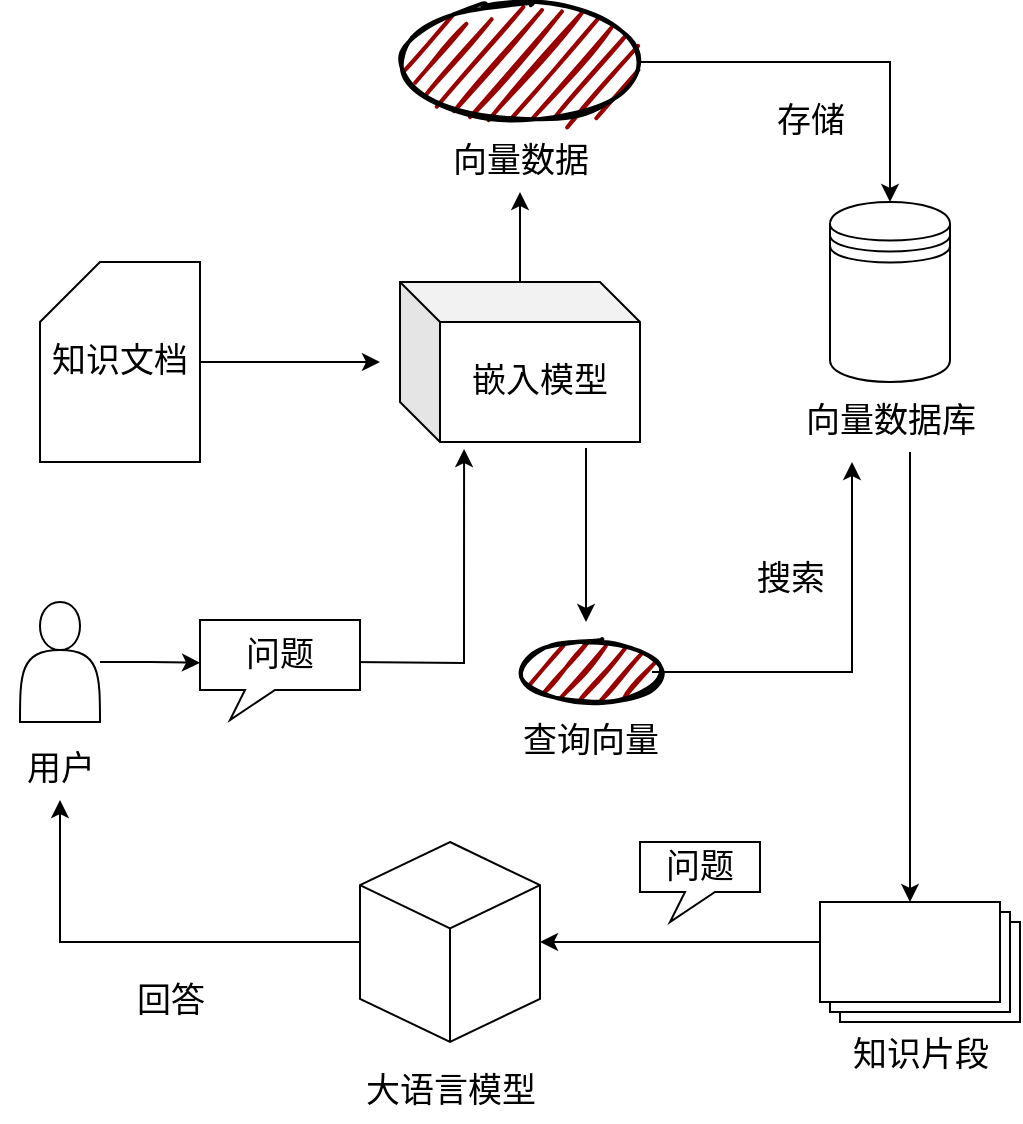 <mxfile version="20.3.0" type="device"><diagram id="zycCm5ePlf9Ex2yHw0OD" name="第 1 页"><mxGraphModel dx="942" dy="677" grid="1" gridSize="10" guides="1" tooltips="1" connect="1" arrows="1" fold="1" page="1" pageScale="1" pageWidth="583" pageHeight="827" math="0" shadow="0"><root><mxCell id="0"/><mxCell id="1" parent="0"/><mxCell id="Z76erCtYKiAIj8Oo3aCz-3" style="edgeStyle=orthogonalEdgeStyle;rounded=0;orthogonalLoop=1;jettySize=auto;html=1;fontSize=17;fontStyle=0" parent="1" source="Z76erCtYKiAIj8Oo3aCz-1" edge="1"><mxGeometry relative="1" as="geometry"><mxPoint x="210" y="190" as="targetPoint"/></mxGeometry></mxCell><mxCell id="Z76erCtYKiAIj8Oo3aCz-1" value="知识文档" style="shape=card;whiteSpace=wrap;html=1;fontSize=17;fontStyle=0" parent="1" vertex="1"><mxGeometry x="40" y="140" width="80" height="100" as="geometry"/></mxCell><mxCell id="Z76erCtYKiAIj8Oo3aCz-7" style="edgeStyle=orthogonalEdgeStyle;rounded=0;orthogonalLoop=1;jettySize=auto;html=1;fontSize=17;fontStyle=0" parent="1" source="Z76erCtYKiAIj8Oo3aCz-2" target="Z76erCtYKiAIj8Oo3aCz-6" edge="1"><mxGeometry relative="1" as="geometry"/></mxCell><mxCell id="Z76erCtYKiAIj8Oo3aCz-2" value="嵌入模型" style="shape=cube;whiteSpace=wrap;html=1;boundedLbl=1;backgroundOutline=1;darkOpacity=0.05;darkOpacity2=0.1;fontSize=17;fontStyle=0" parent="1" vertex="1"><mxGeometry x="220" y="150" width="120" height="80" as="geometry"/></mxCell><mxCell id="Z76erCtYKiAIj8Oo3aCz-11" style="edgeStyle=orthogonalEdgeStyle;rounded=0;orthogonalLoop=1;jettySize=auto;html=1;fontSize=17;fontStyle=0" parent="1" source="Z76erCtYKiAIj8Oo3aCz-5" target="Z76erCtYKiAIj8Oo3aCz-8" edge="1"><mxGeometry relative="1" as="geometry"/></mxCell><mxCell id="Z76erCtYKiAIj8Oo3aCz-5" value="" style="ellipse;whiteSpace=wrap;html=1;strokeWidth=2;fillWeight=2;hachureGap=8;fillColor=#990000;fillStyle=dots;sketch=1;fontSize=17;fontStyle=0" parent="1" vertex="1"><mxGeometry x="220" y="10" width="120" height="60" as="geometry"/></mxCell><mxCell id="Z76erCtYKiAIj8Oo3aCz-6" value="向量数据" style="text;html=1;align=center;verticalAlign=middle;resizable=0;points=[];autosize=1;strokeColor=none;fillColor=none;fontSize=17;fontStyle=0" parent="1" vertex="1"><mxGeometry x="235" y="75" width="90" height="30" as="geometry"/></mxCell><mxCell id="Z76erCtYKiAIj8Oo3aCz-10" value="" style="group;fontStyle=0;fontSize=17;" parent="1" vertex="1" connectable="0"><mxGeometry x="400" y="110" width="130" height="130" as="geometry"/></mxCell><mxCell id="Z76erCtYKiAIj8Oo3aCz-8" value="" style="shape=datastore;whiteSpace=wrap;html=1;fontSize=17;fontStyle=0" parent="Z76erCtYKiAIj8Oo3aCz-10" vertex="1"><mxGeometry x="35" width="60" height="90" as="geometry"/></mxCell><mxCell id="Z76erCtYKiAIj8Oo3aCz-9" value="向量数据库" style="text;html=1;align=center;verticalAlign=middle;resizable=0;points=[];autosize=1;strokeColor=none;fillColor=none;fontSize=17;fontStyle=0" parent="Z76erCtYKiAIj8Oo3aCz-10" vertex="1"><mxGeometry x="10" y="95" width="110" height="30" as="geometry"/></mxCell><mxCell id="Z76erCtYKiAIj8Oo3aCz-12" value="存储" style="text;html=1;align=center;verticalAlign=middle;resizable=0;points=[];autosize=1;strokeColor=none;fillColor=none;fontSize=17;fontStyle=0" parent="1" vertex="1"><mxGeometry x="395" y="55" width="60" height="30" as="geometry"/></mxCell><mxCell id="Z76erCtYKiAIj8Oo3aCz-17" style="edgeStyle=orthogonalEdgeStyle;rounded=0;orthogonalLoop=1;jettySize=auto;html=1;entryX=0;entryY=0.51;entryDx=0;entryDy=0;entryPerimeter=0;fontSize=17;fontStyle=0" parent="1" source="Z76erCtYKiAIj8Oo3aCz-13" edge="1"><mxGeometry relative="1" as="geometry"><mxPoint x="120" y="340.4" as="targetPoint"/></mxGeometry></mxCell><mxCell id="Z76erCtYKiAIj8Oo3aCz-13" value="" style="shape=actor;whiteSpace=wrap;html=1;fontSize=17;fontStyle=0" parent="1" vertex="1"><mxGeometry x="30" y="310" width="40" height="60" as="geometry"/></mxCell><mxCell id="Z76erCtYKiAIj8Oo3aCz-18" style="edgeStyle=orthogonalEdgeStyle;rounded=0;orthogonalLoop=1;jettySize=auto;html=1;entryX=0.267;entryY=1.044;entryDx=0;entryDy=0;entryPerimeter=0;fontSize=17;fontStyle=0" parent="1" target="Z76erCtYKiAIj8Oo3aCz-2" edge="1"><mxGeometry relative="1" as="geometry"><mxPoint x="195" y="340" as="sourcePoint"/></mxGeometry></mxCell><mxCell id="Z76erCtYKiAIj8Oo3aCz-16" value="用户" style="text;html=1;align=center;verticalAlign=middle;resizable=0;points=[];autosize=1;strokeColor=none;fillColor=none;fontSize=17;fontStyle=0" parent="1" vertex="1"><mxGeometry x="20" y="379" width="60" height="30" as="geometry"/></mxCell><mxCell id="Z76erCtYKiAIj8Oo3aCz-20" value="" style="endArrow=classic;html=1;rounded=0;fontSize=17;exitX=0.775;exitY=1.038;exitDx=0;exitDy=0;exitPerimeter=0;fontStyle=0" parent="1" source="Z76erCtYKiAIj8Oo3aCz-2" edge="1"><mxGeometry width="50" height="50" relative="1" as="geometry"><mxPoint x="290" y="350" as="sourcePoint"/><mxPoint x="313" y="320" as="targetPoint"/></mxGeometry></mxCell><mxCell id="Z76erCtYKiAIj8Oo3aCz-23" style="edgeStyle=orthogonalEdgeStyle;rounded=0;orthogonalLoop=1;jettySize=auto;html=1;fontSize=17;fontStyle=0" parent="1" edge="1"><mxGeometry relative="1" as="geometry"><mxPoint x="346" y="345" as="sourcePoint"/><mxPoint x="446" y="240" as="targetPoint"/><Array as="points"><mxPoint x="446" y="345"/></Array></mxGeometry></mxCell><mxCell id="Z76erCtYKiAIj8Oo3aCz-21" value="" style="ellipse;whiteSpace=wrap;html=1;strokeWidth=2;fillWeight=2;hachureGap=8;fillColor=#990000;fillStyle=dots;sketch=1;fontSize=17;fontStyle=0" parent="1" vertex="1"><mxGeometry x="280" y="330" width="70" height="30" as="geometry"/></mxCell><mxCell id="Z76erCtYKiAIj8Oo3aCz-22" value="查询向量" style="text;html=1;align=center;verticalAlign=middle;resizable=0;points=[];autosize=1;strokeColor=none;fillColor=none;fontSize=17;fontStyle=0" parent="1" vertex="1"><mxGeometry x="270" y="365" width="90" height="30" as="geometry"/></mxCell><mxCell id="Z76erCtYKiAIj8Oo3aCz-24" value="搜索" style="text;html=1;align=center;verticalAlign=middle;resizable=0;points=[];autosize=1;strokeColor=none;fillColor=none;fontSize=17;fontStyle=0" parent="1" vertex="1"><mxGeometry x="385" y="284" width="60" height="30" as="geometry"/></mxCell><mxCell id="Z76erCtYKiAIj8Oo3aCz-39" style="edgeStyle=orthogonalEdgeStyle;rounded=0;orthogonalLoop=1;jettySize=auto;html=1;fontSize=17;fontStyle=0" parent="1" source="Z76erCtYKiAIj8Oo3aCz-34" target="Z76erCtYKiAIj8Oo3aCz-16" edge="1"><mxGeometry relative="1" as="geometry"/></mxCell><mxCell id="Z76erCtYKiAIj8Oo3aCz-34" value="" style="html=1;whiteSpace=wrap;shape=isoCube2;backgroundOutline=1;isoAngle=15;fontSize=17;fontStyle=0" parent="1" vertex="1"><mxGeometry x="200" y="430" width="90" height="100" as="geometry"/></mxCell><mxCell id="Z76erCtYKiAIj8Oo3aCz-35" value="大语言模型" style="text;html=1;align=center;verticalAlign=middle;resizable=0;points=[];autosize=1;strokeColor=none;fillColor=none;fontSize=17;fontStyle=0" parent="1" vertex="1"><mxGeometry x="190" y="540" width="110" height="30" as="geometry"/></mxCell><mxCell id="Z76erCtYKiAIj8Oo3aCz-36" value="问题" style="whiteSpace=wrap;html=1;shape=mxgraph.basic.rectCallout;dx=30;dy=15;boundedLbl=1;fontSize=17;fontStyle=0" parent="1" vertex="1"><mxGeometry x="120" y="319" width="80" height="50" as="geometry"/></mxCell><mxCell id="Z76erCtYKiAIj8Oo3aCz-44" style="edgeStyle=orthogonalEdgeStyle;rounded=0;orthogonalLoop=1;jettySize=auto;html=1;fontSize=17;entryX=1;entryY=0.5;entryDx=0;entryDy=0;entryPerimeter=0;fontStyle=0" parent="1" source="Z76erCtYKiAIj8Oo3aCz-37" target="Z76erCtYKiAIj8Oo3aCz-34" edge="1"><mxGeometry relative="1" as="geometry"><mxPoint x="330" y="490" as="targetPoint"/><Array as="points"><mxPoint x="400" y="480"/><mxPoint x="400" y="480"/></Array></mxGeometry></mxCell><mxCell id="Z76erCtYKiAIj8Oo3aCz-37" value="知识片段" style="verticalLabelPosition=bottom;verticalAlign=top;html=1;shape=mxgraph.basic.layered_rect;dx=10;outlineConnect=0;fontSize=17;fontStyle=0" parent="1" vertex="1"><mxGeometry x="430" y="460" width="100" height="60" as="geometry"/></mxCell><mxCell id="Z76erCtYKiAIj8Oo3aCz-40" value="回答" style="text;html=1;align=center;verticalAlign=middle;resizable=0;points=[];autosize=1;strokeColor=none;fillColor=none;fontSize=17;fontStyle=0" parent="1" vertex="1"><mxGeometry x="75" y="495" width="60" height="30" as="geometry"/></mxCell><mxCell id="Z76erCtYKiAIj8Oo3aCz-41" style="edgeStyle=orthogonalEdgeStyle;rounded=0;orthogonalLoop=1;jettySize=auto;html=1;entryX=0;entryY=0;entryDx=45;entryDy=0;entryPerimeter=0;fontSize=17;fontStyle=0" parent="1" source="Z76erCtYKiAIj8Oo3aCz-9" target="Z76erCtYKiAIj8Oo3aCz-37" edge="1"><mxGeometry relative="1" as="geometry"><Array as="points"><mxPoint x="475" y="280"/><mxPoint x="475" y="280"/></Array></mxGeometry></mxCell><mxCell id="Z76erCtYKiAIj8Oo3aCz-45" value="问题" style="whiteSpace=wrap;html=1;shape=mxgraph.basic.rectCallout;dx=30;dy=15;boundedLbl=1;fontSize=17;fontStyle=0" parent="1" vertex="1"><mxGeometry x="340" y="430" width="60" height="40" as="geometry"/></mxCell></root></mxGraphModel></diagram></mxfile>
